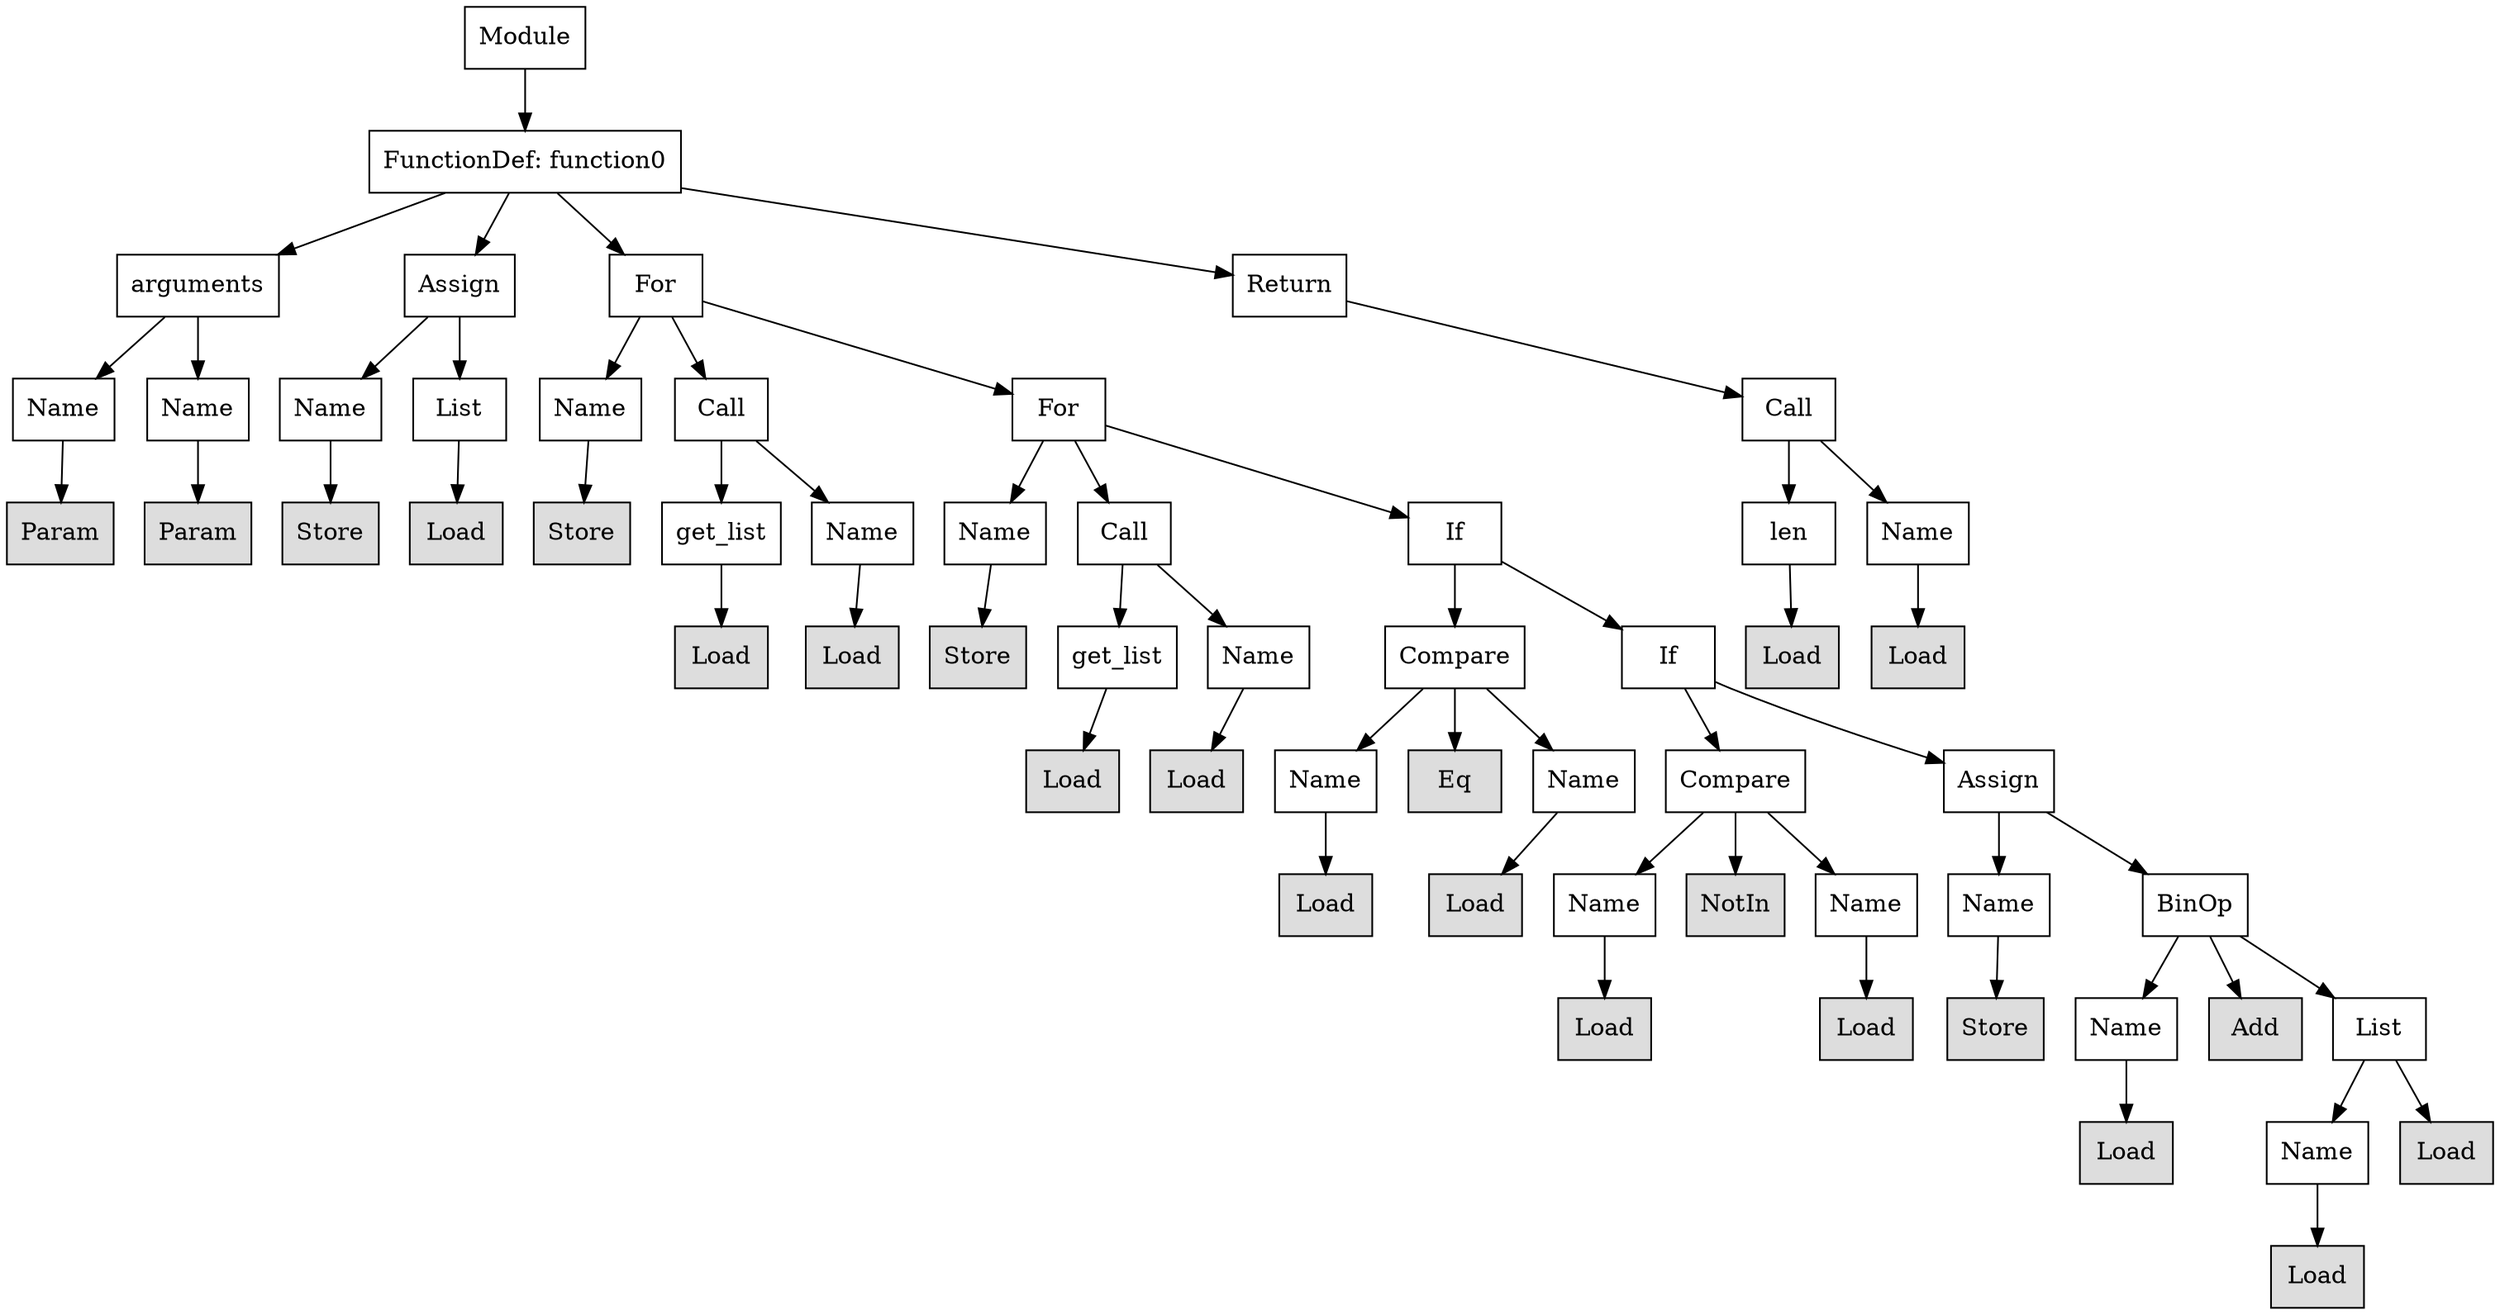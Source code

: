 digraph G {
n0 [shape=rect, label="Module"];
n1 [shape=rect, label="FunctionDef: function0"];
n2 [shape=rect, label="arguments"];
n3 [shape=rect, label="Assign"];
n4 [shape=rect, label="For"];
n5 [shape=rect, label="Return"];
n6 [shape=rect, label="Name"];
n7 [shape=rect, label="Name"];
n8 [shape=rect, label="Name"];
n9 [shape=rect, label="List"];
n10 [shape=rect, label="Name"];
n11 [shape=rect, label="Call"];
n12 [shape=rect, label="For"];
n13 [shape=rect, label="Call"];
n14 [shape=rect, label="Param" style="filled" fillcolor="#dddddd"];
n15 [shape=rect, label="Param" style="filled" fillcolor="#dddddd"];
n16 [shape=rect, label="Store" style="filled" fillcolor="#dddddd"];
n17 [shape=rect, label="Load" style="filled" fillcolor="#dddddd"];
n18 [shape=rect, label="Store" style="filled" fillcolor="#dddddd"];
n19 [shape=rect, label="get_list"];
n20 [shape=rect, label="Name"];
n21 [shape=rect, label="Name"];
n22 [shape=rect, label="Call"];
n23 [shape=rect, label="If"];
n24 [shape=rect, label="len"];
n25 [shape=rect, label="Name"];
n26 [shape=rect, label="Load" style="filled" fillcolor="#dddddd"];
n27 [shape=rect, label="Load" style="filled" fillcolor="#dddddd"];
n28 [shape=rect, label="Store" style="filled" fillcolor="#dddddd"];
n29 [shape=rect, label="get_list"];
n30 [shape=rect, label="Name"];
n31 [shape=rect, label="Compare"];
n32 [shape=rect, label="If"];
n33 [shape=rect, label="Load" style="filled" fillcolor="#dddddd"];
n34 [shape=rect, label="Load" style="filled" fillcolor="#dddddd"];
n35 [shape=rect, label="Load" style="filled" fillcolor="#dddddd"];
n36 [shape=rect, label="Load" style="filled" fillcolor="#dddddd"];
n37 [shape=rect, label="Name"];
n38 [shape=rect, label="Eq" style="filled" fillcolor="#dddddd"];
n39 [shape=rect, label="Name"];
n40 [shape=rect, label="Compare"];
n41 [shape=rect, label="Assign"];
n42 [shape=rect, label="Load" style="filled" fillcolor="#dddddd"];
n43 [shape=rect, label="Load" style="filled" fillcolor="#dddddd"];
n44 [shape=rect, label="Name"];
n45 [shape=rect, label="NotIn" style="filled" fillcolor="#dddddd"];
n46 [shape=rect, label="Name"];
n47 [shape=rect, label="Name"];
n48 [shape=rect, label="BinOp"];
n49 [shape=rect, label="Load" style="filled" fillcolor="#dddddd"];
n50 [shape=rect, label="Load" style="filled" fillcolor="#dddddd"];
n51 [shape=rect, label="Store" style="filled" fillcolor="#dddddd"];
n52 [shape=rect, label="Name"];
n53 [shape=rect, label="Add" style="filled" fillcolor="#dddddd"];
n54 [shape=rect, label="List"];
n55 [shape=rect, label="Load" style="filled" fillcolor="#dddddd"];
n56 [shape=rect, label="Name"];
n57 [shape=rect, label="Load" style="filled" fillcolor="#dddddd"];
n58 [shape=rect, label="Load" style="filled" fillcolor="#dddddd"];
n0 -> n1;
n1 -> n2;
n1 -> n3;
n1 -> n4;
n1 -> n5;
n2 -> n6;
n2 -> n7;
n3 -> n8;
n3 -> n9;
n4 -> n10;
n4 -> n11;
n4 -> n12;
n5 -> n13;
n6 -> n14;
n7 -> n15;
n8 -> n16;
n9 -> n17;
n10 -> n18;
n11 -> n19;
n11 -> n20;
n12 -> n21;
n12 -> n22;
n12 -> n23;
n13 -> n24;
n13 -> n25;
n19 -> n26;
n20 -> n27;
n21 -> n28;
n22 -> n29;
n22 -> n30;
n23 -> n31;
n23 -> n32;
n24 -> n33;
n25 -> n34;
n29 -> n35;
n30 -> n36;
n31 -> n37;
n31 -> n38;
n31 -> n39;
n32 -> n40;
n32 -> n41;
n37 -> n42;
n39 -> n43;
n40 -> n44;
n40 -> n45;
n40 -> n46;
n41 -> n47;
n41 -> n48;
n44 -> n49;
n46 -> n50;
n47 -> n51;
n48 -> n52;
n48 -> n53;
n48 -> n54;
n52 -> n55;
n54 -> n56;
n54 -> n57;
n56 -> n58;
}
